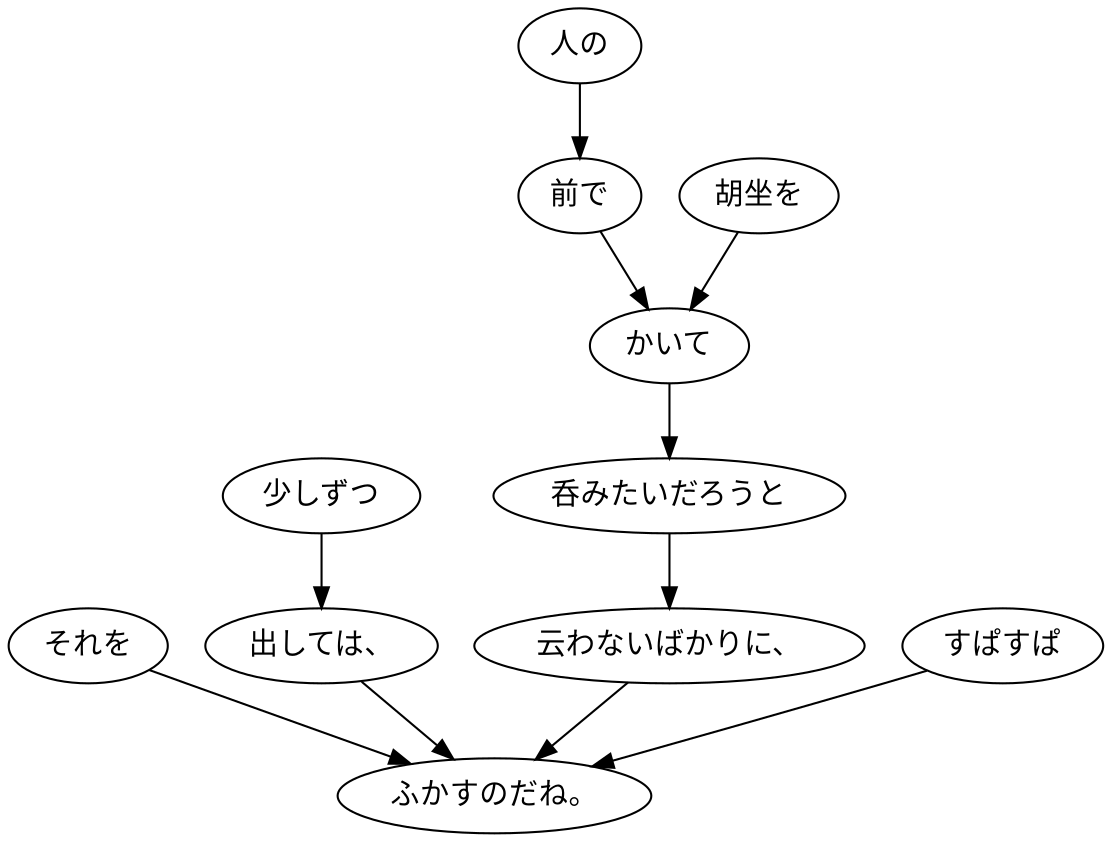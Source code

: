 digraph graph8239 {
	node0 [label="それを"];
	node1 [label="少しずつ"];
	node2 [label="出しては、"];
	node3 [label="人の"];
	node4 [label="前で"];
	node5 [label="胡坐を"];
	node6 [label="かいて"];
	node7 [label="呑みたいだろうと"];
	node8 [label="云わないばかりに、"];
	node9 [label="すぱすぱ"];
	node10 [label="ふかすのだね。"];
	node0 -> node10;
	node1 -> node2;
	node2 -> node10;
	node3 -> node4;
	node4 -> node6;
	node5 -> node6;
	node6 -> node7;
	node7 -> node8;
	node8 -> node10;
	node9 -> node10;
}
